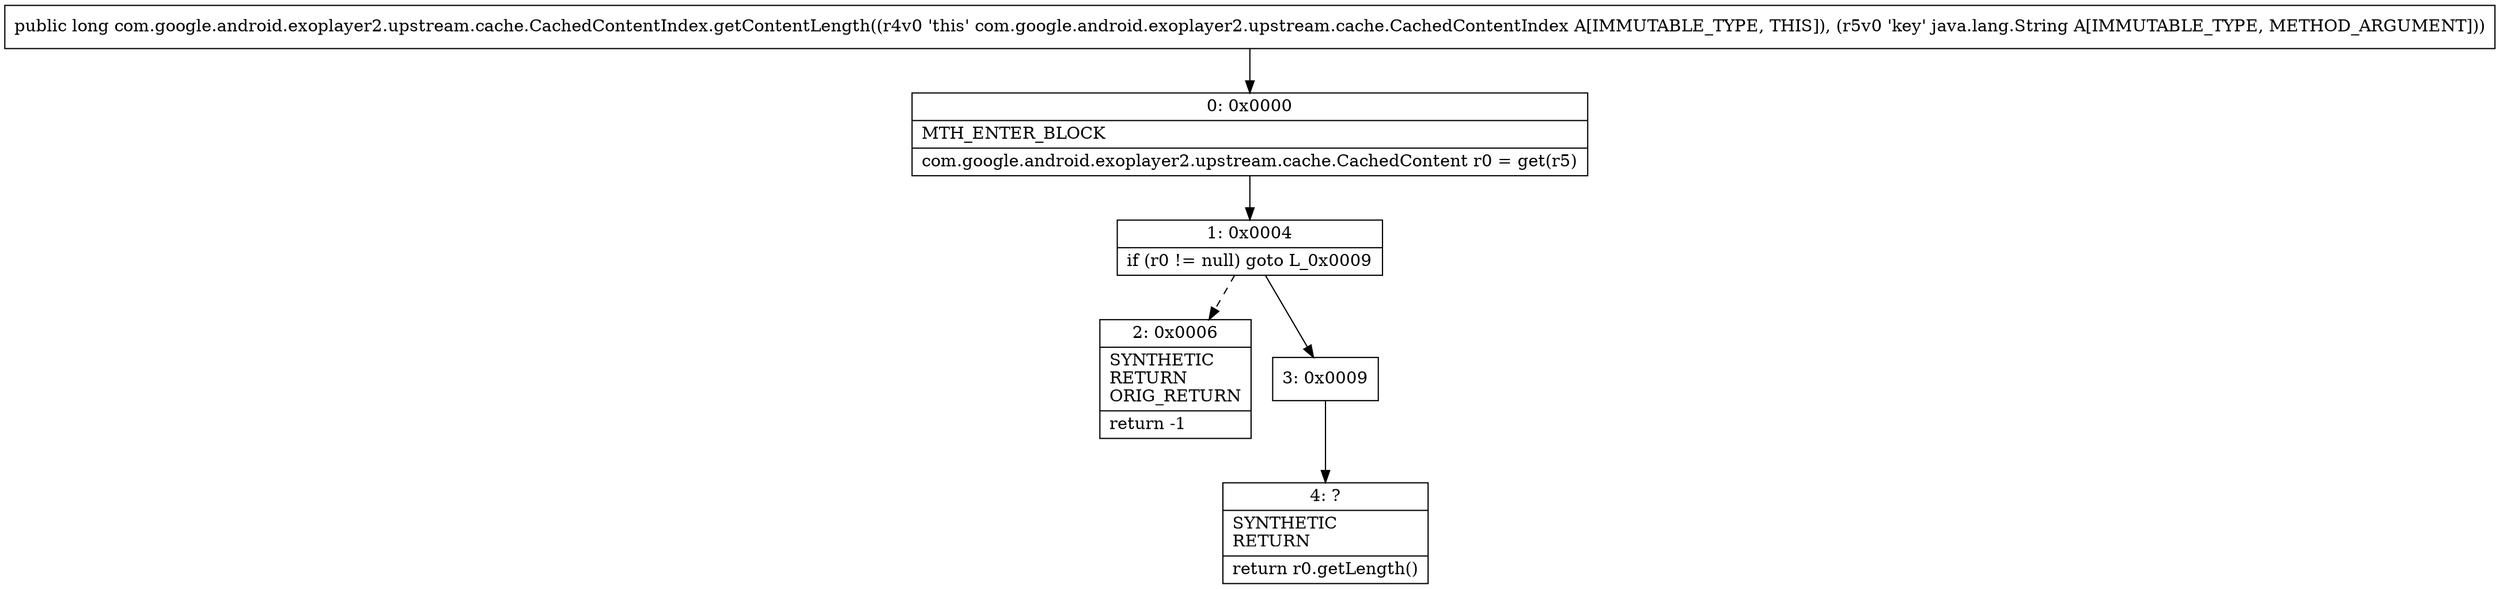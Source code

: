 digraph "CFG forcom.google.android.exoplayer2.upstream.cache.CachedContentIndex.getContentLength(Ljava\/lang\/String;)J" {
Node_0 [shape=record,label="{0\:\ 0x0000|MTH_ENTER_BLOCK\l|com.google.android.exoplayer2.upstream.cache.CachedContent r0 = get(r5)\l}"];
Node_1 [shape=record,label="{1\:\ 0x0004|if (r0 != null) goto L_0x0009\l}"];
Node_2 [shape=record,label="{2\:\ 0x0006|SYNTHETIC\lRETURN\lORIG_RETURN\l|return \-1\l}"];
Node_3 [shape=record,label="{3\:\ 0x0009}"];
Node_4 [shape=record,label="{4\:\ ?|SYNTHETIC\lRETURN\l|return r0.getLength()\l}"];
MethodNode[shape=record,label="{public long com.google.android.exoplayer2.upstream.cache.CachedContentIndex.getContentLength((r4v0 'this' com.google.android.exoplayer2.upstream.cache.CachedContentIndex A[IMMUTABLE_TYPE, THIS]), (r5v0 'key' java.lang.String A[IMMUTABLE_TYPE, METHOD_ARGUMENT])) }"];
MethodNode -> Node_0;
Node_0 -> Node_1;
Node_1 -> Node_2[style=dashed];
Node_1 -> Node_3;
Node_3 -> Node_4;
}

